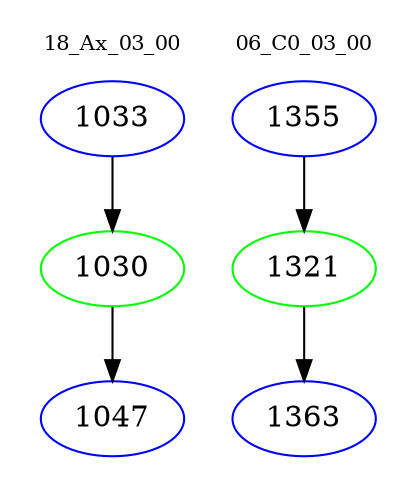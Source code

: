 digraph{
subgraph cluster_0 {
color = white
label = "18_Ax_03_00";
fontsize=10;
T0_1033 [label="1033", color="blue"]
T0_1033 -> T0_1030 [color="black"]
T0_1030 [label="1030", color="green"]
T0_1030 -> T0_1047 [color="black"]
T0_1047 [label="1047", color="blue"]
}
subgraph cluster_1 {
color = white
label = "06_C0_03_00";
fontsize=10;
T1_1355 [label="1355", color="blue"]
T1_1355 -> T1_1321 [color="black"]
T1_1321 [label="1321", color="green"]
T1_1321 -> T1_1363 [color="black"]
T1_1363 [label="1363", color="blue"]
}
}
